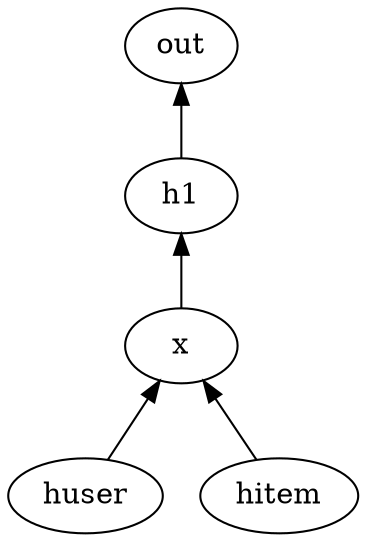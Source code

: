 digraph dnn_concat {
	out;
	out -> {h1} [dir=back];
	h1 -> {x} [dir=back];
	x -> {huser,hitem} [dir=back];
}